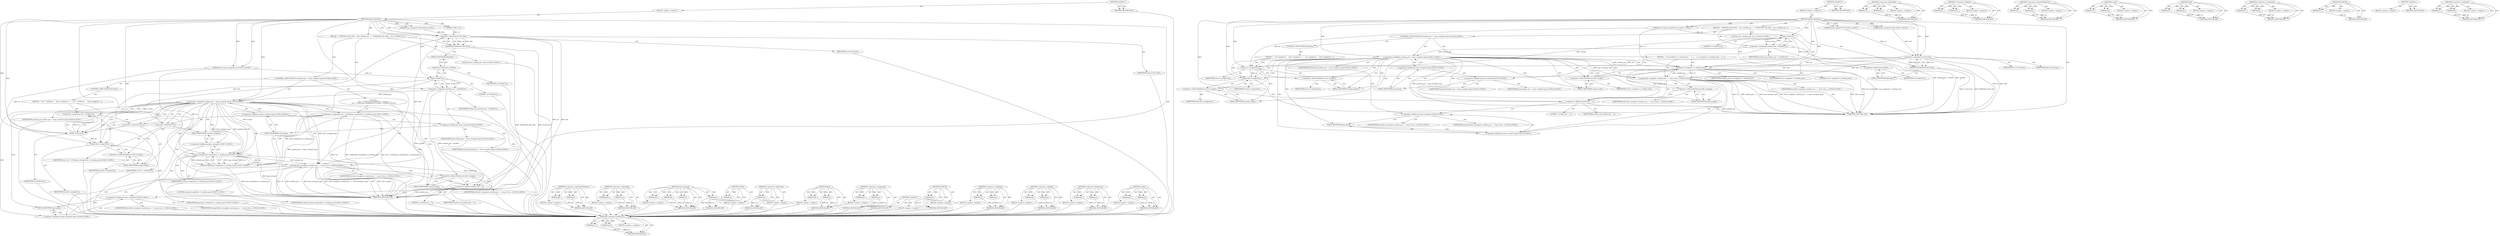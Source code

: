digraph "&lt;operator&gt;.addition" {
vulnerable_112 [label=<(METHOD,&lt;operator&gt;.fieldAccess)>];
vulnerable_113 [label=<(PARAM,p1)>];
vulnerable_114 [label=<(PARAM,p2)>];
vulnerable_115 [label=<(BLOCK,&lt;empty&gt;,&lt;empty&gt;)>];
vulnerable_116 [label=<(METHOD_RETURN,ANY)>];
vulnerable_6 [label=<(METHOD,&lt;global&gt;)<SUB>1</SUB>>];
vulnerable_7 [label=<(BLOCK,&lt;empty&gt;,&lt;empty&gt;)<SUB>1</SUB>>];
vulnerable_8 [label=<(METHOD,SplitUrlAndTitle)<SUB>1</SUB>>];
vulnerable_9 [label="<(PARAM,const base::string16&amp; str)<SUB>1</SUB>>"];
vulnerable_10 [label="<(PARAM,base::string16* url)<SUB>2</SUB>>"];
vulnerable_11 [label="<(PARAM,base::string16* title)<SUB>3</SUB>>"];
vulnerable_12 [label=<(BLOCK,{
   DCHECK(url &amp;&amp; title);
   size_t newline_po...,{
   DCHECK(url &amp;&amp; title);
   size_t newline_po...)<SUB>3</SUB>>];
vulnerable_13 [label=<(DCHECK,DCHECK(url &amp;&amp; title))<SUB>4</SUB>>];
vulnerable_14 [label=<(&lt;operator&gt;.logicalAnd,url &amp;&amp; title)<SUB>4</SUB>>];
vulnerable_15 [label=<(IDENTIFIER,url,url &amp;&amp; title)<SUB>4</SUB>>];
vulnerable_16 [label=<(IDENTIFIER,title,url &amp;&amp; title)<SUB>4</SUB>>];
vulnerable_17 [label="<(LOCAL,size_t newline_pos: size_t)<SUB>5</SUB>>"];
vulnerable_18 [label=<(&lt;operator&gt;.assignment,newline_pos = str.find('\n'))<SUB>5</SUB>>];
vulnerable_19 [label=<(IDENTIFIER,newline_pos,newline_pos = str.find('\n'))<SUB>5</SUB>>];
vulnerable_20 [label=<(find,str.find('\n'))<SUB>5</SUB>>];
vulnerable_21 [label=<(&lt;operator&gt;.fieldAccess,str.find)<SUB>5</SUB>>];
vulnerable_22 [label=<(IDENTIFIER,str,str.find('\n'))<SUB>5</SUB>>];
vulnerable_23 [label=<(FIELD_IDENTIFIER,find,find)<SUB>5</SUB>>];
vulnerable_24 [label=<(LITERAL,'\n',str.find('\n'))<SUB>5</SUB>>];
vulnerable_25 [label="<(CONTROL_STRUCTURE,IF,if (newline_pos != base::string16::npos))<SUB>6</SUB>>"];
vulnerable_26 [label="<(&lt;operator&gt;.notEquals,newline_pos != base::string16::npos)<SUB>6</SUB>>"];
vulnerable_27 [label="<(IDENTIFIER,newline_pos,newline_pos != base::string16::npos)<SUB>6</SUB>>"];
vulnerable_28 [label="<(&lt;operator&gt;.fieldAccess,base::string16::npos)<SUB>6</SUB>>"];
vulnerable_29 [label="<(&lt;operator&gt;.fieldAccess,base::string16)<SUB>6</SUB>>"];
vulnerable_30 [label="<(IDENTIFIER,base,newline_pos != base::string16::npos)<SUB>6</SUB>>"];
vulnerable_31 [label="<(IDENTIFIER,string16,newline_pos != base::string16::npos)<SUB>6</SUB>>"];
vulnerable_32 [label=<(FIELD_IDENTIFIER,npos,npos)<SUB>6</SUB>>];
vulnerable_33 [label=<(BLOCK,{
    url-&gt;assign(str, 0, newline_pos);
     ti...,{
    url-&gt;assign(str, 0, newline_pos);
     ti...)<SUB>6</SUB>>];
vulnerable_34 [label=<(assign,url-&gt;assign(str, 0, newline_pos))<SUB>7</SUB>>];
vulnerable_35 [label=<(&lt;operator&gt;.indirectFieldAccess,url-&gt;assign)<SUB>7</SUB>>];
vulnerable_36 [label=<(IDENTIFIER,url,url-&gt;assign(str, 0, newline_pos))<SUB>7</SUB>>];
vulnerable_37 [label=<(FIELD_IDENTIFIER,assign,assign)<SUB>7</SUB>>];
vulnerable_38 [label=<(IDENTIFIER,str,url-&gt;assign(str, 0, newline_pos))<SUB>7</SUB>>];
vulnerable_39 [label=<(LITERAL,0,url-&gt;assign(str, 0, newline_pos))<SUB>7</SUB>>];
vulnerable_40 [label=<(IDENTIFIER,newline_pos,url-&gt;assign(str, 0, newline_pos))<SUB>7</SUB>>];
vulnerable_41 [label="<(assign,title-&gt;assign(str, newline_pos + 1, base::strin...)<SUB>8</SUB>>"];
vulnerable_42 [label=<(&lt;operator&gt;.indirectFieldAccess,title-&gt;assign)<SUB>8</SUB>>];
vulnerable_43 [label="<(IDENTIFIER,title,title-&gt;assign(str, newline_pos + 1, base::strin...)<SUB>8</SUB>>"];
vulnerable_44 [label=<(FIELD_IDENTIFIER,assign,assign)<SUB>8</SUB>>];
vulnerable_45 [label="<(IDENTIFIER,str,title-&gt;assign(str, newline_pos + 1, base::strin...)<SUB>8</SUB>>"];
vulnerable_46 [label=<(&lt;operator&gt;.addition,newline_pos + 1)<SUB>8</SUB>>];
vulnerable_47 [label=<(IDENTIFIER,newline_pos,newline_pos + 1)<SUB>8</SUB>>];
vulnerable_48 [label=<(LITERAL,1,newline_pos + 1)<SUB>8</SUB>>];
vulnerable_49 [label="<(&lt;operator&gt;.fieldAccess,base::string16::npos)<SUB>8</SUB>>"];
vulnerable_50 [label="<(&lt;operator&gt;.fieldAccess,base::string16)<SUB>8</SUB>>"];
vulnerable_51 [label="<(IDENTIFIER,base,title-&gt;assign(str, newline_pos + 1, base::strin...)<SUB>8</SUB>>"];
vulnerable_52 [label="<(IDENTIFIER,string16,title-&gt;assign(str, newline_pos + 1, base::strin...)<SUB>8</SUB>>"];
vulnerable_53 [label=<(FIELD_IDENTIFIER,npos,npos)<SUB>8</SUB>>];
vulnerable_54 [label=<(CONTROL_STRUCTURE,ELSE,else)<SUB>9</SUB>>];
vulnerable_55 [label=<(BLOCK,{
    url-&gt;assign(str);
     title-&gt;assign(str)...,{
    url-&gt;assign(str);
     title-&gt;assign(str)...)<SUB>9</SUB>>];
vulnerable_56 [label=<(assign,url-&gt;assign(str))<SUB>10</SUB>>];
vulnerable_57 [label=<(&lt;operator&gt;.indirectFieldAccess,url-&gt;assign)<SUB>10</SUB>>];
vulnerable_58 [label=<(IDENTIFIER,url,url-&gt;assign(str))<SUB>10</SUB>>];
vulnerable_59 [label=<(FIELD_IDENTIFIER,assign,assign)<SUB>10</SUB>>];
vulnerable_60 [label=<(IDENTIFIER,str,url-&gt;assign(str))<SUB>10</SUB>>];
vulnerable_61 [label=<(assign,title-&gt;assign(str))<SUB>11</SUB>>];
vulnerable_62 [label=<(&lt;operator&gt;.indirectFieldAccess,title-&gt;assign)<SUB>11</SUB>>];
vulnerable_63 [label=<(IDENTIFIER,title,title-&gt;assign(str))<SUB>11</SUB>>];
vulnerable_64 [label=<(FIELD_IDENTIFIER,assign,assign)<SUB>11</SUB>>];
vulnerable_65 [label=<(IDENTIFIER,str,title-&gt;assign(str))<SUB>11</SUB>>];
vulnerable_66 [label=<(METHOD_RETURN,void)<SUB>1</SUB>>];
vulnerable_68 [label=<(METHOD_RETURN,ANY)<SUB>1</SUB>>];
vulnerable_97 [label=<(METHOD,&lt;operator&gt;.logicalAnd)>];
vulnerable_98 [label=<(PARAM,p1)>];
vulnerable_99 [label=<(PARAM,p2)>];
vulnerable_100 [label=<(BLOCK,&lt;empty&gt;,&lt;empty&gt;)>];
vulnerable_101 [label=<(METHOD_RETURN,ANY)>];
vulnerable_132 [label=<(METHOD,&lt;operator&gt;.addition)>];
vulnerable_133 [label=<(PARAM,p1)>];
vulnerable_134 [label=<(PARAM,p2)>];
vulnerable_135 [label=<(BLOCK,&lt;empty&gt;,&lt;empty&gt;)>];
vulnerable_136 [label=<(METHOD_RETURN,ANY)>];
vulnerable_127 [label=<(METHOD,&lt;operator&gt;.indirectFieldAccess)>];
vulnerable_128 [label=<(PARAM,p1)>];
vulnerable_129 [label=<(PARAM,p2)>];
vulnerable_130 [label=<(BLOCK,&lt;empty&gt;,&lt;empty&gt;)>];
vulnerable_131 [label=<(METHOD_RETURN,ANY)>];
vulnerable_122 [label=<(METHOD,assign)>];
vulnerable_123 [label=<(PARAM,p1)>];
vulnerable_124 [label=<(PARAM,p2)>];
vulnerable_125 [label=<(BLOCK,&lt;empty&gt;,&lt;empty&gt;)>];
vulnerable_126 [label=<(METHOD_RETURN,ANY)>];
vulnerable_107 [label=<(METHOD,find)>];
vulnerable_108 [label=<(PARAM,p1)>];
vulnerable_109 [label=<(PARAM,p2)>];
vulnerable_110 [label=<(BLOCK,&lt;empty&gt;,&lt;empty&gt;)>];
vulnerable_111 [label=<(METHOD_RETURN,ANY)>];
vulnerable_102 [label=<(METHOD,&lt;operator&gt;.assignment)>];
vulnerable_103 [label=<(PARAM,p1)>];
vulnerable_104 [label=<(PARAM,p2)>];
vulnerable_105 [label=<(BLOCK,&lt;empty&gt;,&lt;empty&gt;)>];
vulnerable_106 [label=<(METHOD_RETURN,ANY)>];
vulnerable_93 [label=<(METHOD,DCHECK)>];
vulnerable_94 [label=<(PARAM,p1)>];
vulnerable_95 [label=<(BLOCK,&lt;empty&gt;,&lt;empty&gt;)>];
vulnerable_96 [label=<(METHOD_RETURN,ANY)>];
vulnerable_87 [label=<(METHOD,&lt;global&gt;)<SUB>1</SUB>>];
vulnerable_88 [label=<(BLOCK,&lt;empty&gt;,&lt;empty&gt;)>];
vulnerable_89 [label=<(METHOD_RETURN,ANY)>];
vulnerable_117 [label=<(METHOD,&lt;operator&gt;.notEquals)>];
vulnerable_118 [label=<(PARAM,p1)>];
vulnerable_119 [label=<(PARAM,p2)>];
vulnerable_120 [label=<(BLOCK,&lt;empty&gt;,&lt;empty&gt;)>];
vulnerable_121 [label=<(METHOD_RETURN,ANY)>];
fixed_120 [label=<(METHOD,&lt;operator&gt;.fieldAccess)>];
fixed_121 [label=<(PARAM,p1)>];
fixed_122 [label=<(PARAM,p2)>];
fixed_123 [label=<(BLOCK,&lt;empty&gt;,&lt;empty&gt;)>];
fixed_124 [label=<(METHOD_RETURN,ANY)>];
fixed_145 [label=<(METHOD,assign)>];
fixed_146 [label=<(PARAM,p1)>];
fixed_147 [label=<(PARAM,p2)>];
fixed_148 [label=<(BLOCK,&lt;empty&gt;,&lt;empty&gt;)>];
fixed_149 [label=<(METHOD_RETURN,ANY)>];
fixed_6 [label=<(METHOD,&lt;global&gt;)<SUB>1</SUB>>];
fixed_7 [label=<(BLOCK,&lt;empty&gt;,&lt;empty&gt;)<SUB>1</SUB>>];
fixed_8 [label=<(METHOD,SplitUrlAndTitle)<SUB>1</SUB>>];
fixed_9 [label="<(PARAM,const base::string16&amp; str)<SUB>1</SUB>>"];
fixed_10 [label=<(PARAM,GURL* url)<SUB>2</SUB>>];
fixed_11 [label="<(PARAM,base::string16* title)<SUB>3</SUB>>"];
fixed_12 [label=<(BLOCK,{
   DCHECK(url &amp;&amp; title);
   size_t newline_po...,{
   DCHECK(url &amp;&amp; title);
   size_t newline_po...)<SUB>3</SUB>>];
fixed_13 [label=<(DCHECK,DCHECK(url &amp;&amp; title))<SUB>4</SUB>>];
fixed_14 [label=<(&lt;operator&gt;.logicalAnd,url &amp;&amp; title)<SUB>4</SUB>>];
fixed_15 [label=<(IDENTIFIER,url,url &amp;&amp; title)<SUB>4</SUB>>];
fixed_16 [label=<(IDENTIFIER,title,url &amp;&amp; title)<SUB>4</SUB>>];
fixed_17 [label="<(LOCAL,size_t newline_pos: size_t)<SUB>5</SUB>>"];
fixed_18 [label=<(&lt;operator&gt;.assignment,newline_pos = str.find('\n'))<SUB>5</SUB>>];
fixed_19 [label=<(IDENTIFIER,newline_pos,newline_pos = str.find('\n'))<SUB>5</SUB>>];
fixed_20 [label=<(find,str.find('\n'))<SUB>5</SUB>>];
fixed_21 [label=<(&lt;operator&gt;.fieldAccess,str.find)<SUB>5</SUB>>];
fixed_22 [label=<(IDENTIFIER,str,str.find('\n'))<SUB>5</SUB>>];
fixed_23 [label=<(FIELD_IDENTIFIER,find,find)<SUB>5</SUB>>];
fixed_24 [label=<(LITERAL,'\n',str.find('\n'))<SUB>5</SUB>>];
fixed_25 [label="<(CONTROL_STRUCTURE,IF,if (newline_pos != base::string16::npos))<SUB>6</SUB>>"];
fixed_26 [label="<(&lt;operator&gt;.notEquals,newline_pos != base::string16::npos)<SUB>6</SUB>>"];
fixed_27 [label="<(IDENTIFIER,newline_pos,newline_pos != base::string16::npos)<SUB>6</SUB>>"];
fixed_28 [label="<(&lt;operator&gt;.fieldAccess,base::string16::npos)<SUB>6</SUB>>"];
fixed_29 [label="<(&lt;operator&gt;.fieldAccess,base::string16)<SUB>6</SUB>>"];
fixed_30 [label="<(IDENTIFIER,base,newline_pos != base::string16::npos)<SUB>6</SUB>>"];
fixed_31 [label="<(IDENTIFIER,string16,newline_pos != base::string16::npos)<SUB>6</SUB>>"];
fixed_32 [label=<(FIELD_IDENTIFIER,npos,npos)<SUB>6</SUB>>];
fixed_33 [label="<(BLOCK,{
    *url = GURL(base::string16(str, 0, newlin...,{
    *url = GURL(base::string16(str, 0, newlin...)<SUB>6</SUB>>"];
fixed_34 [label="<(&lt;operator&gt;.assignment,*url = GURL(base::string16(str, 0, newline_pos)))<SUB>7</SUB>>"];
fixed_35 [label=<(&lt;operator&gt;.indirection,*url)<SUB>7</SUB>>];
fixed_36 [label="<(IDENTIFIER,url,*url = GURL(base::string16(str, 0, newline_pos)))<SUB>7</SUB>>"];
fixed_37 [label="<(GURL,GURL(base::string16(str, 0, newline_pos)))<SUB>7</SUB>>"];
fixed_38 [label="<(base.string16,base::string16(str, 0, newline_pos))<SUB>7</SUB>>"];
fixed_39 [label="<(&lt;operator&gt;.fieldAccess,base::string16)<SUB>7</SUB>>"];
fixed_40 [label="<(IDENTIFIER,base,base::string16(str, 0, newline_pos))<SUB>7</SUB>>"];
fixed_41 [label=<(FIELD_IDENTIFIER,string16,string16)<SUB>7</SUB>>];
fixed_42 [label="<(IDENTIFIER,str,base::string16(str, 0, newline_pos))<SUB>7</SUB>>"];
fixed_43 [label="<(LITERAL,0,base::string16(str, 0, newline_pos))<SUB>7</SUB>>"];
fixed_44 [label="<(IDENTIFIER,newline_pos,base::string16(str, 0, newline_pos))<SUB>7</SUB>>"];
fixed_45 [label="<(assign,title-&gt;assign(str, newline_pos + 1, base::strin...)<SUB>8</SUB>>"];
fixed_46 [label=<(&lt;operator&gt;.indirectFieldAccess,title-&gt;assign)<SUB>8</SUB>>];
fixed_47 [label="<(IDENTIFIER,title,title-&gt;assign(str, newline_pos + 1, base::strin...)<SUB>8</SUB>>"];
fixed_48 [label=<(FIELD_IDENTIFIER,assign,assign)<SUB>8</SUB>>];
fixed_49 [label="<(IDENTIFIER,str,title-&gt;assign(str, newline_pos + 1, base::strin...)<SUB>8</SUB>>"];
fixed_50 [label=<(&lt;operator&gt;.addition,newline_pos + 1)<SUB>8</SUB>>];
fixed_51 [label=<(IDENTIFIER,newline_pos,newline_pos + 1)<SUB>8</SUB>>];
fixed_52 [label=<(LITERAL,1,newline_pos + 1)<SUB>8</SUB>>];
fixed_53 [label="<(&lt;operator&gt;.fieldAccess,base::string16::npos)<SUB>8</SUB>>"];
fixed_54 [label="<(&lt;operator&gt;.fieldAccess,base::string16)<SUB>8</SUB>>"];
fixed_55 [label="<(IDENTIFIER,base,title-&gt;assign(str, newline_pos + 1, base::strin...)<SUB>8</SUB>>"];
fixed_56 [label="<(IDENTIFIER,string16,title-&gt;assign(str, newline_pos + 1, base::strin...)<SUB>8</SUB>>"];
fixed_57 [label=<(FIELD_IDENTIFIER,npos,npos)<SUB>8</SUB>>];
fixed_58 [label=<(CONTROL_STRUCTURE,ELSE,else)<SUB>9</SUB>>];
fixed_59 [label=<(BLOCK,{
    *url = GURL(str);
     title-&gt;assign(str)...,{
    *url = GURL(str);
     title-&gt;assign(str)...)<SUB>9</SUB>>];
fixed_60 [label=<(&lt;operator&gt;.assignment,*url = GURL(str))<SUB>10</SUB>>];
fixed_61 [label=<(&lt;operator&gt;.indirection,*url)<SUB>10</SUB>>];
fixed_62 [label=<(IDENTIFIER,url,*url = GURL(str))<SUB>10</SUB>>];
fixed_63 [label=<(GURL,GURL(str))<SUB>10</SUB>>];
fixed_64 [label=<(IDENTIFIER,str,GURL(str))<SUB>10</SUB>>];
fixed_65 [label=<(assign,title-&gt;assign(str))<SUB>11</SUB>>];
fixed_66 [label=<(&lt;operator&gt;.indirectFieldAccess,title-&gt;assign)<SUB>11</SUB>>];
fixed_67 [label=<(IDENTIFIER,title,title-&gt;assign(str))<SUB>11</SUB>>];
fixed_68 [label=<(FIELD_IDENTIFIER,assign,assign)<SUB>11</SUB>>];
fixed_69 [label=<(IDENTIFIER,str,title-&gt;assign(str))<SUB>11</SUB>>];
fixed_70 [label=<(METHOD_RETURN,void)<SUB>1</SUB>>];
fixed_72 [label=<(METHOD_RETURN,ANY)<SUB>1</SUB>>];
fixed_150 [label=<(METHOD,&lt;operator&gt;.indirectFieldAccess)>];
fixed_151 [label=<(PARAM,p1)>];
fixed_152 [label=<(PARAM,p2)>];
fixed_153 [label=<(BLOCK,&lt;empty&gt;,&lt;empty&gt;)>];
fixed_154 [label=<(METHOD_RETURN,ANY)>];
fixed_105 [label=<(METHOD,&lt;operator&gt;.logicalAnd)>];
fixed_106 [label=<(PARAM,p1)>];
fixed_107 [label=<(PARAM,p2)>];
fixed_108 [label=<(BLOCK,&lt;empty&gt;,&lt;empty&gt;)>];
fixed_109 [label=<(METHOD_RETURN,ANY)>];
fixed_138 [label=<(METHOD,base.string16)>];
fixed_139 [label=<(PARAM,p1)>];
fixed_140 [label=<(PARAM,p2)>];
fixed_141 [label=<(PARAM,p3)>];
fixed_142 [label=<(PARAM,p4)>];
fixed_143 [label=<(BLOCK,&lt;empty&gt;,&lt;empty&gt;)>];
fixed_144 [label=<(METHOD_RETURN,ANY)>];
fixed_134 [label=<(METHOD,GURL)>];
fixed_135 [label=<(PARAM,p1)>];
fixed_136 [label=<(BLOCK,&lt;empty&gt;,&lt;empty&gt;)>];
fixed_137 [label=<(METHOD_RETURN,ANY)>];
fixed_130 [label=<(METHOD,&lt;operator&gt;.indirection)>];
fixed_131 [label=<(PARAM,p1)>];
fixed_132 [label=<(BLOCK,&lt;empty&gt;,&lt;empty&gt;)>];
fixed_133 [label=<(METHOD_RETURN,ANY)>];
fixed_115 [label=<(METHOD,find)>];
fixed_116 [label=<(PARAM,p1)>];
fixed_117 [label=<(PARAM,p2)>];
fixed_118 [label=<(BLOCK,&lt;empty&gt;,&lt;empty&gt;)>];
fixed_119 [label=<(METHOD_RETURN,ANY)>];
fixed_110 [label=<(METHOD,&lt;operator&gt;.assignment)>];
fixed_111 [label=<(PARAM,p1)>];
fixed_112 [label=<(PARAM,p2)>];
fixed_113 [label=<(BLOCK,&lt;empty&gt;,&lt;empty&gt;)>];
fixed_114 [label=<(METHOD_RETURN,ANY)>];
fixed_101 [label=<(METHOD,DCHECK)>];
fixed_102 [label=<(PARAM,p1)>];
fixed_103 [label=<(BLOCK,&lt;empty&gt;,&lt;empty&gt;)>];
fixed_104 [label=<(METHOD_RETURN,ANY)>];
fixed_95 [label=<(METHOD,&lt;global&gt;)<SUB>1</SUB>>];
fixed_96 [label=<(BLOCK,&lt;empty&gt;,&lt;empty&gt;)>];
fixed_97 [label=<(METHOD_RETURN,ANY)>];
fixed_125 [label=<(METHOD,&lt;operator&gt;.notEquals)>];
fixed_126 [label=<(PARAM,p1)>];
fixed_127 [label=<(PARAM,p2)>];
fixed_128 [label=<(BLOCK,&lt;empty&gt;,&lt;empty&gt;)>];
fixed_129 [label=<(METHOD_RETURN,ANY)>];
fixed_155 [label=<(METHOD,&lt;operator&gt;.addition)>];
fixed_156 [label=<(PARAM,p1)>];
fixed_157 [label=<(PARAM,p2)>];
fixed_158 [label=<(BLOCK,&lt;empty&gt;,&lt;empty&gt;)>];
fixed_159 [label=<(METHOD_RETURN,ANY)>];
vulnerable_112 -> vulnerable_113  [key=0, label="AST: "];
vulnerable_112 -> vulnerable_113  [key=1, label="DDG: "];
vulnerable_112 -> vulnerable_115  [key=0, label="AST: "];
vulnerable_112 -> vulnerable_114  [key=0, label="AST: "];
vulnerable_112 -> vulnerable_114  [key=1, label="DDG: "];
vulnerable_112 -> vulnerable_116  [key=0, label="AST: "];
vulnerable_112 -> vulnerable_116  [key=1, label="CFG: "];
vulnerable_113 -> vulnerable_116  [key=0, label="DDG: p1"];
vulnerable_114 -> vulnerable_116  [key=0, label="DDG: p2"];
vulnerable_6 -> vulnerable_7  [key=0, label="AST: "];
vulnerable_6 -> vulnerable_68  [key=0, label="AST: "];
vulnerable_6 -> vulnerable_68  [key=1, label="CFG: "];
vulnerable_7 -> vulnerable_8  [key=0, label="AST: "];
vulnerable_8 -> vulnerable_9  [key=0, label="AST: "];
vulnerable_8 -> vulnerable_9  [key=1, label="DDG: "];
vulnerable_8 -> vulnerable_10  [key=0, label="AST: "];
vulnerable_8 -> vulnerable_10  [key=1, label="DDG: "];
vulnerable_8 -> vulnerable_11  [key=0, label="AST: "];
vulnerable_8 -> vulnerable_11  [key=1, label="DDG: "];
vulnerable_8 -> vulnerable_12  [key=0, label="AST: "];
vulnerable_8 -> vulnerable_66  [key=0, label="AST: "];
vulnerable_8 -> vulnerable_14  [key=0, label="CFG: "];
vulnerable_8 -> vulnerable_14  [key=1, label="DDG: "];
vulnerable_8 -> vulnerable_20  [key=0, label="DDG: "];
vulnerable_8 -> vulnerable_26  [key=0, label="DDG: "];
vulnerable_8 -> vulnerable_34  [key=0, label="DDG: "];
vulnerable_8 -> vulnerable_41  [key=0, label="DDG: "];
vulnerable_8 -> vulnerable_46  [key=0, label="DDG: "];
vulnerable_8 -> vulnerable_56  [key=0, label="DDG: "];
vulnerable_8 -> vulnerable_61  [key=0, label="DDG: "];
vulnerable_9 -> vulnerable_20  [key=0, label="DDG: str"];
vulnerable_9 -> vulnerable_34  [key=0, label="DDG: str"];
vulnerable_9 -> vulnerable_56  [key=0, label="DDG: str"];
vulnerable_10 -> vulnerable_14  [key=0, label="DDG: url"];
vulnerable_11 -> vulnerable_14  [key=0, label="DDG: title"];
vulnerable_12 -> vulnerable_13  [key=0, label="AST: "];
vulnerable_12 -> vulnerable_17  [key=0, label="AST: "];
vulnerable_12 -> vulnerable_18  [key=0, label="AST: "];
vulnerable_12 -> vulnerable_25  [key=0, label="AST: "];
vulnerable_13 -> vulnerable_14  [key=0, label="AST: "];
vulnerable_13 -> vulnerable_23  [key=0, label="CFG: "];
vulnerable_13 -> vulnerable_66  [key=0, label="DDG: url &amp;&amp; title"];
vulnerable_13 -> vulnerable_66  [key=1, label="DDG: DCHECK(url &amp;&amp; title)"];
vulnerable_14 -> vulnerable_15  [key=0, label="AST: "];
vulnerable_14 -> vulnerable_16  [key=0, label="AST: "];
vulnerable_14 -> vulnerable_13  [key=0, label="CFG: "];
vulnerable_14 -> vulnerable_13  [key=1, label="DDG: url"];
vulnerable_14 -> vulnerable_13  [key=2, label="DDG: title"];
vulnerable_14 -> vulnerable_66  [key=0, label="DDG: url"];
vulnerable_14 -> vulnerable_66  [key=1, label="DDG: title"];
vulnerable_14 -> vulnerable_34  [key=0, label="DDG: url"];
vulnerable_14 -> vulnerable_41  [key=0, label="DDG: title"];
vulnerable_14 -> vulnerable_56  [key=0, label="DDG: url"];
vulnerable_14 -> vulnerable_61  [key=0, label="DDG: title"];
vulnerable_18 -> vulnerable_19  [key=0, label="AST: "];
vulnerable_18 -> vulnerable_20  [key=0, label="AST: "];
vulnerable_18 -> vulnerable_29  [key=0, label="CFG: "];
vulnerable_18 -> vulnerable_66  [key=0, label="DDG: str.find('\n')"];
vulnerable_18 -> vulnerable_66  [key=1, label="DDG: newline_pos = str.find('\n')"];
vulnerable_18 -> vulnerable_26  [key=0, label="DDG: newline_pos"];
vulnerable_20 -> vulnerable_21  [key=0, label="AST: "];
vulnerable_20 -> vulnerable_24  [key=0, label="AST: "];
vulnerable_20 -> vulnerable_18  [key=0, label="CFG: "];
vulnerable_20 -> vulnerable_18  [key=1, label="DDG: str.find"];
vulnerable_20 -> vulnerable_18  [key=2, label="DDG: '\n'"];
vulnerable_20 -> vulnerable_34  [key=0, label="DDG: str.find"];
vulnerable_20 -> vulnerable_56  [key=0, label="DDG: str.find"];
vulnerable_21 -> vulnerable_22  [key=0, label="AST: "];
vulnerable_21 -> vulnerable_23  [key=0, label="AST: "];
vulnerable_21 -> vulnerable_20  [key=0, label="CFG: "];
vulnerable_23 -> vulnerable_21  [key=0, label="CFG: "];
vulnerable_25 -> vulnerable_26  [key=0, label="AST: "];
vulnerable_25 -> vulnerable_33  [key=0, label="AST: "];
vulnerable_25 -> vulnerable_54  [key=0, label="AST: "];
vulnerable_26 -> vulnerable_27  [key=0, label="AST: "];
vulnerable_26 -> vulnerable_28  [key=0, label="AST: "];
vulnerable_26 -> vulnerable_37  [key=0, label="CFG: "];
vulnerable_26 -> vulnerable_37  [key=1, label="CDG: "];
vulnerable_26 -> vulnerable_59  [key=0, label="CFG: "];
vulnerable_26 -> vulnerable_59  [key=1, label="CDG: "];
vulnerable_26 -> vulnerable_66  [key=0, label="DDG: newline_pos != base::string16::npos"];
vulnerable_26 -> vulnerable_34  [key=0, label="DDG: newline_pos"];
vulnerable_26 -> vulnerable_34  [key=1, label="CDG: "];
vulnerable_26 -> vulnerable_41  [key=0, label="DDG: base::string16::npos"];
vulnerable_26 -> vulnerable_41  [key=1, label="CDG: "];
vulnerable_26 -> vulnerable_49  [key=0, label="CDG: "];
vulnerable_26 -> vulnerable_61  [key=0, label="CDG: "];
vulnerable_26 -> vulnerable_64  [key=0, label="CDG: "];
vulnerable_26 -> vulnerable_42  [key=0, label="CDG: "];
vulnerable_26 -> vulnerable_57  [key=0, label="CDG: "];
vulnerable_26 -> vulnerable_46  [key=0, label="CDG: "];
vulnerable_26 -> vulnerable_53  [key=0, label="CDG: "];
vulnerable_26 -> vulnerable_56  [key=0, label="CDG: "];
vulnerable_26 -> vulnerable_50  [key=0, label="CDG: "];
vulnerable_26 -> vulnerable_44  [key=0, label="CDG: "];
vulnerable_26 -> vulnerable_35  [key=0, label="CDG: "];
vulnerable_26 -> vulnerable_62  [key=0, label="CDG: "];
vulnerable_28 -> vulnerable_29  [key=0, label="AST: "];
vulnerable_28 -> vulnerable_32  [key=0, label="AST: "];
vulnerable_28 -> vulnerable_26  [key=0, label="CFG: "];
vulnerable_29 -> vulnerable_30  [key=0, label="AST: "];
vulnerable_29 -> vulnerable_31  [key=0, label="AST: "];
vulnerable_29 -> vulnerable_32  [key=0, label="CFG: "];
vulnerable_32 -> vulnerable_28  [key=0, label="CFG: "];
vulnerable_33 -> vulnerable_34  [key=0, label="AST: "];
vulnerable_33 -> vulnerable_41  [key=0, label="AST: "];
vulnerable_34 -> vulnerable_35  [key=0, label="AST: "];
vulnerable_34 -> vulnerable_38  [key=0, label="AST: "];
vulnerable_34 -> vulnerable_39  [key=0, label="AST: "];
vulnerable_34 -> vulnerable_40  [key=0, label="AST: "];
vulnerable_34 -> vulnerable_44  [key=0, label="CFG: "];
vulnerable_34 -> vulnerable_66  [key=0, label="DDG: url-&gt;assign"];
vulnerable_34 -> vulnerable_66  [key=1, label="DDG: url-&gt;assign(str, 0, newline_pos)"];
vulnerable_34 -> vulnerable_41  [key=0, label="DDG: str"];
vulnerable_34 -> vulnerable_41  [key=1, label="DDG: newline_pos"];
vulnerable_34 -> vulnerable_46  [key=0, label="DDG: newline_pos"];
vulnerable_35 -> vulnerable_36  [key=0, label="AST: "];
vulnerable_35 -> vulnerable_37  [key=0, label="AST: "];
vulnerable_35 -> vulnerable_34  [key=0, label="CFG: "];
vulnerable_37 -> vulnerable_35  [key=0, label="CFG: "];
vulnerable_41 -> vulnerable_42  [key=0, label="AST: "];
vulnerable_41 -> vulnerable_45  [key=0, label="AST: "];
vulnerable_41 -> vulnerable_46  [key=0, label="AST: "];
vulnerable_41 -> vulnerable_49  [key=0, label="AST: "];
vulnerable_41 -> vulnerable_66  [key=0, label="CFG: "];
vulnerable_41 -> vulnerable_66  [key=1, label="DDG: title-&gt;assign"];
vulnerable_41 -> vulnerable_66  [key=2, label="DDG: str"];
vulnerable_41 -> vulnerable_66  [key=3, label="DDG: newline_pos + 1"];
vulnerable_41 -> vulnerable_66  [key=4, label="DDG: base::string16::npos"];
vulnerable_41 -> vulnerable_66  [key=5, label="DDG: title-&gt;assign(str, newline_pos + 1, base::string16::npos)"];
vulnerable_42 -> vulnerable_43  [key=0, label="AST: "];
vulnerable_42 -> vulnerable_44  [key=0, label="AST: "];
vulnerable_42 -> vulnerable_46  [key=0, label="CFG: "];
vulnerable_44 -> vulnerable_42  [key=0, label="CFG: "];
vulnerable_46 -> vulnerable_47  [key=0, label="AST: "];
vulnerable_46 -> vulnerable_48  [key=0, label="AST: "];
vulnerable_46 -> vulnerable_50  [key=0, label="CFG: "];
vulnerable_46 -> vulnerable_66  [key=0, label="DDG: newline_pos"];
vulnerable_49 -> vulnerable_50  [key=0, label="AST: "];
vulnerable_49 -> vulnerable_53  [key=0, label="AST: "];
vulnerable_49 -> vulnerable_41  [key=0, label="CFG: "];
vulnerable_50 -> vulnerable_51  [key=0, label="AST: "];
vulnerable_50 -> vulnerable_52  [key=0, label="AST: "];
vulnerable_50 -> vulnerable_53  [key=0, label="CFG: "];
vulnerable_53 -> vulnerable_49  [key=0, label="CFG: "];
vulnerable_54 -> vulnerable_55  [key=0, label="AST: "];
vulnerable_55 -> vulnerable_56  [key=0, label="AST: "];
vulnerable_55 -> vulnerable_61  [key=0, label="AST: "];
vulnerable_56 -> vulnerable_57  [key=0, label="AST: "];
vulnerable_56 -> vulnerable_60  [key=0, label="AST: "];
vulnerable_56 -> vulnerable_64  [key=0, label="CFG: "];
vulnerable_56 -> vulnerable_61  [key=0, label="DDG: str"];
vulnerable_57 -> vulnerable_58  [key=0, label="AST: "];
vulnerable_57 -> vulnerable_59  [key=0, label="AST: "];
vulnerable_57 -> vulnerable_56  [key=0, label="CFG: "];
vulnerable_59 -> vulnerable_57  [key=0, label="CFG: "];
vulnerable_61 -> vulnerable_62  [key=0, label="AST: "];
vulnerable_61 -> vulnerable_65  [key=0, label="AST: "];
vulnerable_61 -> vulnerable_66  [key=0, label="CFG: "];
vulnerable_62 -> vulnerable_63  [key=0, label="AST: "];
vulnerable_62 -> vulnerable_64  [key=0, label="AST: "];
vulnerable_62 -> vulnerable_61  [key=0, label="CFG: "];
vulnerable_64 -> vulnerable_62  [key=0, label="CFG: "];
vulnerable_97 -> vulnerable_98  [key=0, label="AST: "];
vulnerable_97 -> vulnerable_98  [key=1, label="DDG: "];
vulnerable_97 -> vulnerable_100  [key=0, label="AST: "];
vulnerable_97 -> vulnerable_99  [key=0, label="AST: "];
vulnerable_97 -> vulnerable_99  [key=1, label="DDG: "];
vulnerable_97 -> vulnerable_101  [key=0, label="AST: "];
vulnerable_97 -> vulnerable_101  [key=1, label="CFG: "];
vulnerable_98 -> vulnerable_101  [key=0, label="DDG: p1"];
vulnerable_99 -> vulnerable_101  [key=0, label="DDG: p2"];
vulnerable_132 -> vulnerable_133  [key=0, label="AST: "];
vulnerable_132 -> vulnerable_133  [key=1, label="DDG: "];
vulnerable_132 -> vulnerable_135  [key=0, label="AST: "];
vulnerable_132 -> vulnerable_134  [key=0, label="AST: "];
vulnerable_132 -> vulnerable_134  [key=1, label="DDG: "];
vulnerable_132 -> vulnerable_136  [key=0, label="AST: "];
vulnerable_132 -> vulnerable_136  [key=1, label="CFG: "];
vulnerable_133 -> vulnerable_136  [key=0, label="DDG: p1"];
vulnerable_134 -> vulnerable_136  [key=0, label="DDG: p2"];
vulnerable_127 -> vulnerable_128  [key=0, label="AST: "];
vulnerable_127 -> vulnerable_128  [key=1, label="DDG: "];
vulnerable_127 -> vulnerable_130  [key=0, label="AST: "];
vulnerable_127 -> vulnerable_129  [key=0, label="AST: "];
vulnerable_127 -> vulnerable_129  [key=1, label="DDG: "];
vulnerable_127 -> vulnerable_131  [key=0, label="AST: "];
vulnerable_127 -> vulnerable_131  [key=1, label="CFG: "];
vulnerable_128 -> vulnerable_131  [key=0, label="DDG: p1"];
vulnerable_129 -> vulnerable_131  [key=0, label="DDG: p2"];
vulnerable_122 -> vulnerable_123  [key=0, label="AST: "];
vulnerable_122 -> vulnerable_123  [key=1, label="DDG: "];
vulnerable_122 -> vulnerable_125  [key=0, label="AST: "];
vulnerable_122 -> vulnerable_124  [key=0, label="AST: "];
vulnerable_122 -> vulnerable_124  [key=1, label="DDG: "];
vulnerable_122 -> vulnerable_126  [key=0, label="AST: "];
vulnerable_122 -> vulnerable_126  [key=1, label="CFG: "];
vulnerable_123 -> vulnerable_126  [key=0, label="DDG: p1"];
vulnerable_124 -> vulnerable_126  [key=0, label="DDG: p2"];
vulnerable_107 -> vulnerable_108  [key=0, label="AST: "];
vulnerable_107 -> vulnerable_108  [key=1, label="DDG: "];
vulnerable_107 -> vulnerable_110  [key=0, label="AST: "];
vulnerable_107 -> vulnerable_109  [key=0, label="AST: "];
vulnerable_107 -> vulnerable_109  [key=1, label="DDG: "];
vulnerable_107 -> vulnerable_111  [key=0, label="AST: "];
vulnerable_107 -> vulnerable_111  [key=1, label="CFG: "];
vulnerable_108 -> vulnerable_111  [key=0, label="DDG: p1"];
vulnerable_109 -> vulnerable_111  [key=0, label="DDG: p2"];
vulnerable_102 -> vulnerable_103  [key=0, label="AST: "];
vulnerable_102 -> vulnerable_103  [key=1, label="DDG: "];
vulnerable_102 -> vulnerable_105  [key=0, label="AST: "];
vulnerable_102 -> vulnerable_104  [key=0, label="AST: "];
vulnerable_102 -> vulnerable_104  [key=1, label="DDG: "];
vulnerable_102 -> vulnerable_106  [key=0, label="AST: "];
vulnerable_102 -> vulnerable_106  [key=1, label="CFG: "];
vulnerable_103 -> vulnerable_106  [key=0, label="DDG: p1"];
vulnerable_104 -> vulnerable_106  [key=0, label="DDG: p2"];
vulnerable_93 -> vulnerable_94  [key=0, label="AST: "];
vulnerable_93 -> vulnerable_94  [key=1, label="DDG: "];
vulnerable_93 -> vulnerable_95  [key=0, label="AST: "];
vulnerable_93 -> vulnerable_96  [key=0, label="AST: "];
vulnerable_93 -> vulnerable_96  [key=1, label="CFG: "];
vulnerable_94 -> vulnerable_96  [key=0, label="DDG: p1"];
vulnerable_87 -> vulnerable_88  [key=0, label="AST: "];
vulnerable_87 -> vulnerable_89  [key=0, label="AST: "];
vulnerable_87 -> vulnerable_89  [key=1, label="CFG: "];
vulnerable_117 -> vulnerable_118  [key=0, label="AST: "];
vulnerable_117 -> vulnerable_118  [key=1, label="DDG: "];
vulnerable_117 -> vulnerable_120  [key=0, label="AST: "];
vulnerable_117 -> vulnerable_119  [key=0, label="AST: "];
vulnerable_117 -> vulnerable_119  [key=1, label="DDG: "];
vulnerable_117 -> vulnerable_121  [key=0, label="AST: "];
vulnerable_117 -> vulnerable_121  [key=1, label="CFG: "];
vulnerable_118 -> vulnerable_121  [key=0, label="DDG: p1"];
vulnerable_119 -> vulnerable_121  [key=0, label="DDG: p2"];
fixed_120 -> fixed_121  [key=0, label="AST: "];
fixed_120 -> fixed_121  [key=1, label="DDG: "];
fixed_120 -> fixed_123  [key=0, label="AST: "];
fixed_120 -> fixed_122  [key=0, label="AST: "];
fixed_120 -> fixed_122  [key=1, label="DDG: "];
fixed_120 -> fixed_124  [key=0, label="AST: "];
fixed_120 -> fixed_124  [key=1, label="CFG: "];
fixed_121 -> fixed_124  [key=0, label="DDG: p1"];
fixed_122 -> fixed_124  [key=0, label="DDG: p2"];
fixed_123 -> vulnerable_112  [key=0];
fixed_124 -> vulnerable_112  [key=0];
fixed_145 -> fixed_146  [key=0, label="AST: "];
fixed_145 -> fixed_146  [key=1, label="DDG: "];
fixed_145 -> fixed_148  [key=0, label="AST: "];
fixed_145 -> fixed_147  [key=0, label="AST: "];
fixed_145 -> fixed_147  [key=1, label="DDG: "];
fixed_145 -> fixed_149  [key=0, label="AST: "];
fixed_145 -> fixed_149  [key=1, label="CFG: "];
fixed_146 -> fixed_149  [key=0, label="DDG: p1"];
fixed_147 -> fixed_149  [key=0, label="DDG: p2"];
fixed_148 -> vulnerable_112  [key=0];
fixed_149 -> vulnerable_112  [key=0];
fixed_6 -> fixed_7  [key=0, label="AST: "];
fixed_6 -> fixed_72  [key=0, label="AST: "];
fixed_6 -> fixed_72  [key=1, label="CFG: "];
fixed_7 -> fixed_8  [key=0, label="AST: "];
fixed_8 -> fixed_9  [key=0, label="AST: "];
fixed_8 -> fixed_9  [key=1, label="DDG: "];
fixed_8 -> fixed_10  [key=0, label="AST: "];
fixed_8 -> fixed_10  [key=1, label="DDG: "];
fixed_8 -> fixed_11  [key=0, label="AST: "];
fixed_8 -> fixed_11  [key=1, label="DDG: "];
fixed_8 -> fixed_12  [key=0, label="AST: "];
fixed_8 -> fixed_70  [key=0, label="AST: "];
fixed_8 -> fixed_14  [key=0, label="CFG: "];
fixed_8 -> fixed_14  [key=1, label="DDG: "];
fixed_8 -> fixed_20  [key=0, label="DDG: "];
fixed_8 -> fixed_26  [key=0, label="DDG: "];
fixed_8 -> fixed_45  [key=0, label="DDG: "];
fixed_8 -> fixed_50  [key=0, label="DDG: "];
fixed_8 -> fixed_65  [key=0, label="DDG: "];
fixed_8 -> fixed_38  [key=0, label="DDG: "];
fixed_8 -> fixed_63  [key=0, label="DDG: "];
fixed_9 -> fixed_20  [key=0, label="DDG: str"];
fixed_9 -> fixed_38  [key=0, label="DDG: str"];
fixed_9 -> fixed_63  [key=0, label="DDG: str"];
fixed_10 -> fixed_14  [key=0, label="DDG: url"];
fixed_11 -> fixed_14  [key=0, label="DDG: title"];
fixed_12 -> fixed_13  [key=0, label="AST: "];
fixed_12 -> fixed_17  [key=0, label="AST: "];
fixed_12 -> fixed_18  [key=0, label="AST: "];
fixed_12 -> fixed_25  [key=0, label="AST: "];
fixed_13 -> fixed_14  [key=0, label="AST: "];
fixed_13 -> fixed_23  [key=0, label="CFG: "];
fixed_13 -> fixed_70  [key=0, label="DDG: url &amp;&amp; title"];
fixed_13 -> fixed_70  [key=1, label="DDG: DCHECK(url &amp;&amp; title)"];
fixed_14 -> fixed_15  [key=0, label="AST: "];
fixed_14 -> fixed_16  [key=0, label="AST: "];
fixed_14 -> fixed_13  [key=0, label="CFG: "];
fixed_14 -> fixed_13  [key=1, label="DDG: url"];
fixed_14 -> fixed_13  [key=2, label="DDG: title"];
fixed_14 -> fixed_70  [key=0, label="DDG: url"];
fixed_14 -> fixed_70  [key=1, label="DDG: title"];
fixed_14 -> fixed_45  [key=0, label="DDG: title"];
fixed_14 -> fixed_65  [key=0, label="DDG: title"];
fixed_15 -> vulnerable_112  [key=0];
fixed_16 -> vulnerable_112  [key=0];
fixed_17 -> vulnerable_112  [key=0];
fixed_18 -> fixed_19  [key=0, label="AST: "];
fixed_18 -> fixed_20  [key=0, label="AST: "];
fixed_18 -> fixed_29  [key=0, label="CFG: "];
fixed_18 -> fixed_70  [key=0, label="DDG: str.find('\n')"];
fixed_18 -> fixed_70  [key=1, label="DDG: newline_pos = str.find('\n')"];
fixed_18 -> fixed_26  [key=0, label="DDG: newline_pos"];
fixed_19 -> vulnerable_112  [key=0];
fixed_20 -> fixed_21  [key=0, label="AST: "];
fixed_20 -> fixed_24  [key=0, label="AST: "];
fixed_20 -> fixed_18  [key=0, label="CFG: "];
fixed_20 -> fixed_18  [key=1, label="DDG: str.find"];
fixed_20 -> fixed_18  [key=2, label="DDG: '\n'"];
fixed_20 -> fixed_38  [key=0, label="DDG: str.find"];
fixed_20 -> fixed_63  [key=0, label="DDG: str.find"];
fixed_21 -> fixed_22  [key=0, label="AST: "];
fixed_21 -> fixed_23  [key=0, label="AST: "];
fixed_21 -> fixed_20  [key=0, label="CFG: "];
fixed_22 -> vulnerable_112  [key=0];
fixed_23 -> fixed_21  [key=0, label="CFG: "];
fixed_24 -> vulnerable_112  [key=0];
fixed_25 -> fixed_26  [key=0, label="AST: "];
fixed_25 -> fixed_33  [key=0, label="AST: "];
fixed_25 -> fixed_58  [key=0, label="AST: "];
fixed_26 -> fixed_27  [key=0, label="AST: "];
fixed_26 -> fixed_28  [key=0, label="AST: "];
fixed_26 -> fixed_35  [key=0, label="CFG: "];
fixed_26 -> fixed_35  [key=1, label="CDG: "];
fixed_26 -> fixed_61  [key=0, label="CFG: "];
fixed_26 -> fixed_61  [key=1, label="CDG: "];
fixed_26 -> fixed_70  [key=0, label="DDG: newline_pos != base::string16::npos"];
fixed_26 -> fixed_45  [key=0, label="DDG: base::string16::npos"];
fixed_26 -> fixed_45  [key=1, label="CDG: "];
fixed_26 -> fixed_38  [key=0, label="DDG: base::string16::npos"];
fixed_26 -> fixed_38  [key=1, label="DDG: newline_pos"];
fixed_26 -> fixed_38  [key=2, label="CDG: "];
fixed_26 -> fixed_34  [key=0, label="CDG: "];
fixed_26 -> fixed_48  [key=0, label="CDG: "];
fixed_26 -> fixed_68  [key=0, label="CDG: "];
fixed_26 -> fixed_60  [key=0, label="CDG: "];
fixed_26 -> fixed_57  [key=0, label="CDG: "];
fixed_26 -> fixed_66  [key=0, label="CDG: "];
fixed_26 -> fixed_37  [key=0, label="CDG: "];
fixed_26 -> fixed_46  [key=0, label="CDG: "];
fixed_26 -> fixed_53  [key=0, label="CDG: "];
fixed_26 -> fixed_41  [key=0, label="CDG: "];
fixed_26 -> fixed_63  [key=0, label="CDG: "];
fixed_26 -> fixed_65  [key=0, label="CDG: "];
fixed_26 -> fixed_50  [key=0, label="CDG: "];
fixed_26 -> fixed_54  [key=0, label="CDG: "];
fixed_26 -> fixed_39  [key=0, label="CDG: "];
fixed_27 -> vulnerable_112  [key=0];
fixed_28 -> fixed_29  [key=0, label="AST: "];
fixed_28 -> fixed_32  [key=0, label="AST: "];
fixed_28 -> fixed_26  [key=0, label="CFG: "];
fixed_29 -> fixed_30  [key=0, label="AST: "];
fixed_29 -> fixed_31  [key=0, label="AST: "];
fixed_29 -> fixed_32  [key=0, label="CFG: "];
fixed_30 -> vulnerable_112  [key=0];
fixed_31 -> vulnerable_112  [key=0];
fixed_32 -> fixed_28  [key=0, label="CFG: "];
fixed_33 -> fixed_34  [key=0, label="AST: "];
fixed_33 -> fixed_45  [key=0, label="AST: "];
fixed_34 -> fixed_35  [key=0, label="AST: "];
fixed_34 -> fixed_37  [key=0, label="AST: "];
fixed_34 -> fixed_48  [key=0, label="CFG: "];
fixed_34 -> fixed_70  [key=0, label="DDG: *url"];
fixed_34 -> fixed_70  [key=1, label="DDG: GURL(base::string16(str, 0, newline_pos))"];
fixed_34 -> fixed_70  [key=2, label="DDG: *url = GURL(base::string16(str, 0, newline_pos))"];
fixed_35 -> fixed_36  [key=0, label="AST: "];
fixed_35 -> fixed_41  [key=0, label="CFG: "];
fixed_36 -> vulnerable_112  [key=0];
fixed_37 -> fixed_38  [key=0, label="AST: "];
fixed_37 -> fixed_34  [key=0, label="CFG: "];
fixed_37 -> fixed_34  [key=1, label="DDG: base::string16(str, 0, newline_pos)"];
fixed_37 -> fixed_70  [key=0, label="DDG: base::string16(str, 0, newline_pos)"];
fixed_38 -> fixed_39  [key=0, label="AST: "];
fixed_38 -> fixed_42  [key=0, label="AST: "];
fixed_38 -> fixed_43  [key=0, label="AST: "];
fixed_38 -> fixed_44  [key=0, label="AST: "];
fixed_38 -> fixed_37  [key=0, label="CFG: "];
fixed_38 -> fixed_37  [key=1, label="DDG: base::string16"];
fixed_38 -> fixed_37  [key=2, label="DDG: str"];
fixed_38 -> fixed_37  [key=3, label="DDG: 0"];
fixed_38 -> fixed_37  [key=4, label="DDG: newline_pos"];
fixed_38 -> fixed_70  [key=0, label="DDG: base::string16"];
fixed_38 -> fixed_45  [key=0, label="DDG: str"];
fixed_38 -> fixed_45  [key=1, label="DDG: newline_pos"];
fixed_38 -> fixed_50  [key=0, label="DDG: newline_pos"];
fixed_39 -> fixed_40  [key=0, label="AST: "];
fixed_39 -> fixed_41  [key=0, label="AST: "];
fixed_39 -> fixed_38  [key=0, label="CFG: "];
fixed_40 -> vulnerable_112  [key=0];
fixed_41 -> fixed_39  [key=0, label="CFG: "];
fixed_42 -> vulnerable_112  [key=0];
fixed_43 -> vulnerable_112  [key=0];
fixed_44 -> vulnerable_112  [key=0];
fixed_45 -> fixed_46  [key=0, label="AST: "];
fixed_45 -> fixed_49  [key=0, label="AST: "];
fixed_45 -> fixed_50  [key=0, label="AST: "];
fixed_45 -> fixed_53  [key=0, label="AST: "];
fixed_45 -> fixed_70  [key=0, label="CFG: "];
fixed_45 -> fixed_70  [key=1, label="DDG: title-&gt;assign"];
fixed_45 -> fixed_70  [key=2, label="DDG: str"];
fixed_45 -> fixed_70  [key=3, label="DDG: newline_pos + 1"];
fixed_45 -> fixed_70  [key=4, label="DDG: base::string16::npos"];
fixed_45 -> fixed_70  [key=5, label="DDG: title-&gt;assign(str, newline_pos + 1, base::string16::npos)"];
fixed_46 -> fixed_47  [key=0, label="AST: "];
fixed_46 -> fixed_48  [key=0, label="AST: "];
fixed_46 -> fixed_50  [key=0, label="CFG: "];
fixed_47 -> vulnerable_112  [key=0];
fixed_48 -> fixed_46  [key=0, label="CFG: "];
fixed_49 -> vulnerable_112  [key=0];
fixed_50 -> fixed_51  [key=0, label="AST: "];
fixed_50 -> fixed_52  [key=0, label="AST: "];
fixed_50 -> fixed_54  [key=0, label="CFG: "];
fixed_50 -> fixed_70  [key=0, label="DDG: newline_pos"];
fixed_51 -> vulnerable_112  [key=0];
fixed_52 -> vulnerable_112  [key=0];
fixed_53 -> fixed_54  [key=0, label="AST: "];
fixed_53 -> fixed_57  [key=0, label="AST: "];
fixed_53 -> fixed_45  [key=0, label="CFG: "];
fixed_54 -> fixed_55  [key=0, label="AST: "];
fixed_54 -> fixed_56  [key=0, label="AST: "];
fixed_54 -> fixed_57  [key=0, label="CFG: "];
fixed_55 -> vulnerable_112  [key=0];
fixed_56 -> vulnerable_112  [key=0];
fixed_57 -> fixed_53  [key=0, label="CFG: "];
fixed_58 -> fixed_59  [key=0, label="AST: "];
fixed_59 -> fixed_60  [key=0, label="AST: "];
fixed_59 -> fixed_65  [key=0, label="AST: "];
fixed_60 -> fixed_61  [key=0, label="AST: "];
fixed_60 -> fixed_63  [key=0, label="AST: "];
fixed_60 -> fixed_68  [key=0, label="CFG: "];
fixed_61 -> fixed_62  [key=0, label="AST: "];
fixed_61 -> fixed_63  [key=0, label="CFG: "];
fixed_62 -> vulnerable_112  [key=0];
fixed_63 -> fixed_64  [key=0, label="AST: "];
fixed_63 -> fixed_60  [key=0, label="CFG: "];
fixed_63 -> fixed_60  [key=1, label="DDG: str"];
fixed_63 -> fixed_65  [key=0, label="DDG: str"];
fixed_64 -> vulnerable_112  [key=0];
fixed_65 -> fixed_66  [key=0, label="AST: "];
fixed_65 -> fixed_69  [key=0, label="AST: "];
fixed_65 -> fixed_70  [key=0, label="CFG: "];
fixed_66 -> fixed_67  [key=0, label="AST: "];
fixed_66 -> fixed_68  [key=0, label="AST: "];
fixed_66 -> fixed_65  [key=0, label="CFG: "];
fixed_67 -> vulnerable_112  [key=0];
fixed_68 -> fixed_66  [key=0, label="CFG: "];
fixed_69 -> vulnerable_112  [key=0];
fixed_70 -> vulnerable_112  [key=0];
fixed_72 -> vulnerable_112  [key=0];
fixed_150 -> fixed_151  [key=0, label="AST: "];
fixed_150 -> fixed_151  [key=1, label="DDG: "];
fixed_150 -> fixed_153  [key=0, label="AST: "];
fixed_150 -> fixed_152  [key=0, label="AST: "];
fixed_150 -> fixed_152  [key=1, label="DDG: "];
fixed_150 -> fixed_154  [key=0, label="AST: "];
fixed_150 -> fixed_154  [key=1, label="CFG: "];
fixed_151 -> fixed_154  [key=0, label="DDG: p1"];
fixed_152 -> fixed_154  [key=0, label="DDG: p2"];
fixed_153 -> vulnerable_112  [key=0];
fixed_154 -> vulnerable_112  [key=0];
fixed_105 -> fixed_106  [key=0, label="AST: "];
fixed_105 -> fixed_106  [key=1, label="DDG: "];
fixed_105 -> fixed_108  [key=0, label="AST: "];
fixed_105 -> fixed_107  [key=0, label="AST: "];
fixed_105 -> fixed_107  [key=1, label="DDG: "];
fixed_105 -> fixed_109  [key=0, label="AST: "];
fixed_105 -> fixed_109  [key=1, label="CFG: "];
fixed_106 -> fixed_109  [key=0, label="DDG: p1"];
fixed_107 -> fixed_109  [key=0, label="DDG: p2"];
fixed_108 -> vulnerable_112  [key=0];
fixed_109 -> vulnerable_112  [key=0];
fixed_138 -> fixed_139  [key=0, label="AST: "];
fixed_138 -> fixed_139  [key=1, label="DDG: "];
fixed_138 -> fixed_143  [key=0, label="AST: "];
fixed_138 -> fixed_140  [key=0, label="AST: "];
fixed_138 -> fixed_140  [key=1, label="DDG: "];
fixed_138 -> fixed_144  [key=0, label="AST: "];
fixed_138 -> fixed_144  [key=1, label="CFG: "];
fixed_138 -> fixed_141  [key=0, label="AST: "];
fixed_138 -> fixed_141  [key=1, label="DDG: "];
fixed_138 -> fixed_142  [key=0, label="AST: "];
fixed_138 -> fixed_142  [key=1, label="DDG: "];
fixed_139 -> fixed_144  [key=0, label="DDG: p1"];
fixed_140 -> fixed_144  [key=0, label="DDG: p2"];
fixed_141 -> fixed_144  [key=0, label="DDG: p3"];
fixed_142 -> fixed_144  [key=0, label="DDG: p4"];
fixed_143 -> vulnerable_112  [key=0];
fixed_144 -> vulnerable_112  [key=0];
fixed_134 -> fixed_135  [key=0, label="AST: "];
fixed_134 -> fixed_135  [key=1, label="DDG: "];
fixed_134 -> fixed_136  [key=0, label="AST: "];
fixed_134 -> fixed_137  [key=0, label="AST: "];
fixed_134 -> fixed_137  [key=1, label="CFG: "];
fixed_135 -> fixed_137  [key=0, label="DDG: p1"];
fixed_136 -> vulnerable_112  [key=0];
fixed_137 -> vulnerable_112  [key=0];
fixed_130 -> fixed_131  [key=0, label="AST: "];
fixed_130 -> fixed_131  [key=1, label="DDG: "];
fixed_130 -> fixed_132  [key=0, label="AST: "];
fixed_130 -> fixed_133  [key=0, label="AST: "];
fixed_130 -> fixed_133  [key=1, label="CFG: "];
fixed_131 -> fixed_133  [key=0, label="DDG: p1"];
fixed_132 -> vulnerable_112  [key=0];
fixed_133 -> vulnerable_112  [key=0];
fixed_115 -> fixed_116  [key=0, label="AST: "];
fixed_115 -> fixed_116  [key=1, label="DDG: "];
fixed_115 -> fixed_118  [key=0, label="AST: "];
fixed_115 -> fixed_117  [key=0, label="AST: "];
fixed_115 -> fixed_117  [key=1, label="DDG: "];
fixed_115 -> fixed_119  [key=0, label="AST: "];
fixed_115 -> fixed_119  [key=1, label="CFG: "];
fixed_116 -> fixed_119  [key=0, label="DDG: p1"];
fixed_117 -> fixed_119  [key=0, label="DDG: p2"];
fixed_118 -> vulnerable_112  [key=0];
fixed_119 -> vulnerable_112  [key=0];
fixed_110 -> fixed_111  [key=0, label="AST: "];
fixed_110 -> fixed_111  [key=1, label="DDG: "];
fixed_110 -> fixed_113  [key=0, label="AST: "];
fixed_110 -> fixed_112  [key=0, label="AST: "];
fixed_110 -> fixed_112  [key=1, label="DDG: "];
fixed_110 -> fixed_114  [key=0, label="AST: "];
fixed_110 -> fixed_114  [key=1, label="CFG: "];
fixed_111 -> fixed_114  [key=0, label="DDG: p1"];
fixed_112 -> fixed_114  [key=0, label="DDG: p2"];
fixed_113 -> vulnerable_112  [key=0];
fixed_114 -> vulnerable_112  [key=0];
fixed_101 -> fixed_102  [key=0, label="AST: "];
fixed_101 -> fixed_102  [key=1, label="DDG: "];
fixed_101 -> fixed_103  [key=0, label="AST: "];
fixed_101 -> fixed_104  [key=0, label="AST: "];
fixed_101 -> fixed_104  [key=1, label="CFG: "];
fixed_102 -> fixed_104  [key=0, label="DDG: p1"];
fixed_103 -> vulnerable_112  [key=0];
fixed_104 -> vulnerable_112  [key=0];
fixed_95 -> fixed_96  [key=0, label="AST: "];
fixed_95 -> fixed_97  [key=0, label="AST: "];
fixed_95 -> fixed_97  [key=1, label="CFG: "];
fixed_96 -> vulnerable_112  [key=0];
fixed_97 -> vulnerable_112  [key=0];
fixed_125 -> fixed_126  [key=0, label="AST: "];
fixed_125 -> fixed_126  [key=1, label="DDG: "];
fixed_125 -> fixed_128  [key=0, label="AST: "];
fixed_125 -> fixed_127  [key=0, label="AST: "];
fixed_125 -> fixed_127  [key=1, label="DDG: "];
fixed_125 -> fixed_129  [key=0, label="AST: "];
fixed_125 -> fixed_129  [key=1, label="CFG: "];
fixed_126 -> fixed_129  [key=0, label="DDG: p1"];
fixed_127 -> fixed_129  [key=0, label="DDG: p2"];
fixed_128 -> vulnerable_112  [key=0];
fixed_129 -> vulnerable_112  [key=0];
fixed_155 -> fixed_156  [key=0, label="AST: "];
fixed_155 -> fixed_156  [key=1, label="DDG: "];
fixed_155 -> fixed_158  [key=0, label="AST: "];
fixed_155 -> fixed_157  [key=0, label="AST: "];
fixed_155 -> fixed_157  [key=1, label="DDG: "];
fixed_155 -> fixed_159  [key=0, label="AST: "];
fixed_155 -> fixed_159  [key=1, label="CFG: "];
fixed_156 -> fixed_159  [key=0, label="DDG: p1"];
fixed_157 -> fixed_159  [key=0, label="DDG: p2"];
fixed_158 -> vulnerable_112  [key=0];
fixed_159 -> vulnerable_112  [key=0];
}
